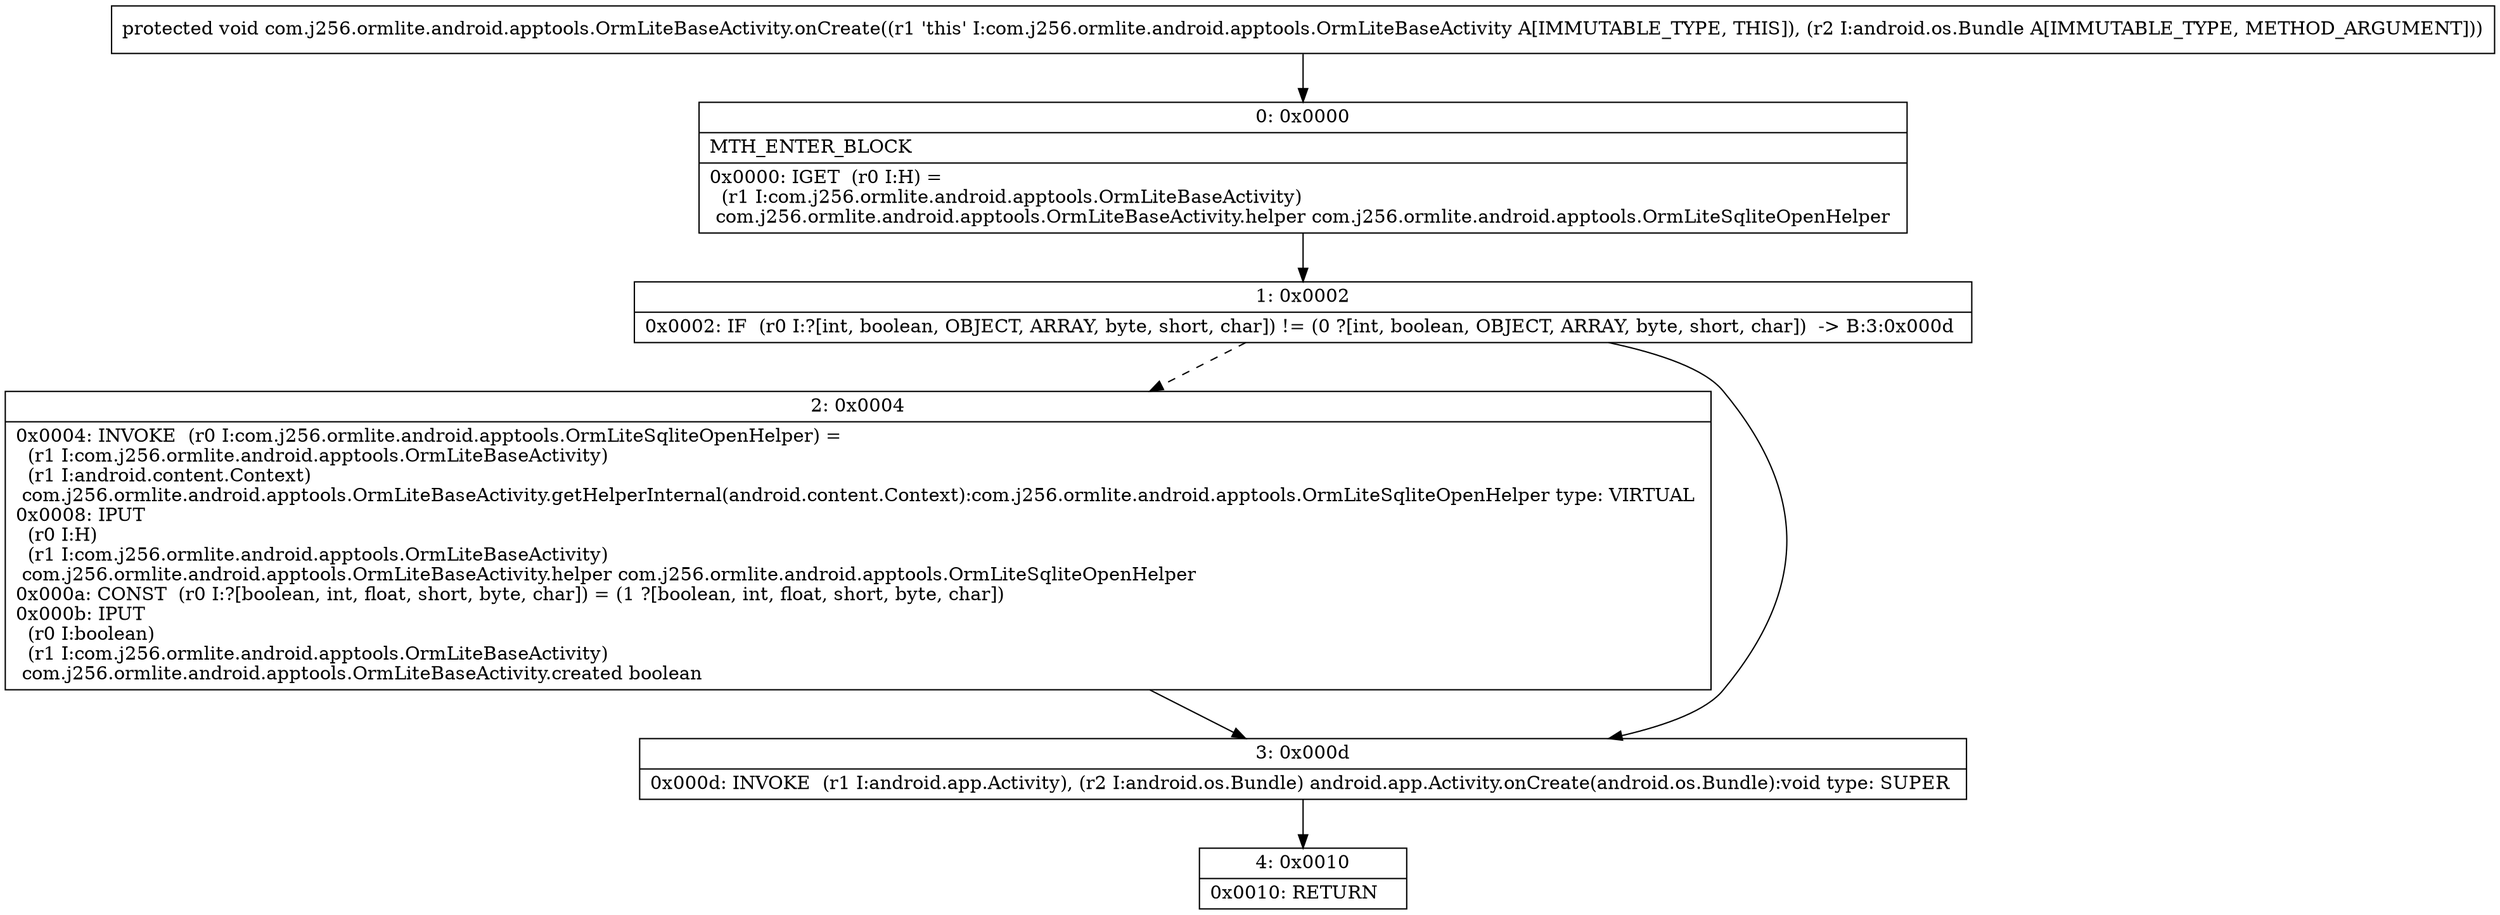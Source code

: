 digraph "CFG forcom.j256.ormlite.android.apptools.OrmLiteBaseActivity.onCreate(Landroid\/os\/Bundle;)V" {
Node_0 [shape=record,label="{0\:\ 0x0000|MTH_ENTER_BLOCK\l|0x0000: IGET  (r0 I:H) = \l  (r1 I:com.j256.ormlite.android.apptools.OrmLiteBaseActivity)\l com.j256.ormlite.android.apptools.OrmLiteBaseActivity.helper com.j256.ormlite.android.apptools.OrmLiteSqliteOpenHelper \l}"];
Node_1 [shape=record,label="{1\:\ 0x0002|0x0002: IF  (r0 I:?[int, boolean, OBJECT, ARRAY, byte, short, char]) != (0 ?[int, boolean, OBJECT, ARRAY, byte, short, char])  \-\> B:3:0x000d \l}"];
Node_2 [shape=record,label="{2\:\ 0x0004|0x0004: INVOKE  (r0 I:com.j256.ormlite.android.apptools.OrmLiteSqliteOpenHelper) = \l  (r1 I:com.j256.ormlite.android.apptools.OrmLiteBaseActivity)\l  (r1 I:android.content.Context)\l com.j256.ormlite.android.apptools.OrmLiteBaseActivity.getHelperInternal(android.content.Context):com.j256.ormlite.android.apptools.OrmLiteSqliteOpenHelper type: VIRTUAL \l0x0008: IPUT  \l  (r0 I:H)\l  (r1 I:com.j256.ormlite.android.apptools.OrmLiteBaseActivity)\l com.j256.ormlite.android.apptools.OrmLiteBaseActivity.helper com.j256.ormlite.android.apptools.OrmLiteSqliteOpenHelper \l0x000a: CONST  (r0 I:?[boolean, int, float, short, byte, char]) = (1 ?[boolean, int, float, short, byte, char]) \l0x000b: IPUT  \l  (r0 I:boolean)\l  (r1 I:com.j256.ormlite.android.apptools.OrmLiteBaseActivity)\l com.j256.ormlite.android.apptools.OrmLiteBaseActivity.created boolean \l}"];
Node_3 [shape=record,label="{3\:\ 0x000d|0x000d: INVOKE  (r1 I:android.app.Activity), (r2 I:android.os.Bundle) android.app.Activity.onCreate(android.os.Bundle):void type: SUPER \l}"];
Node_4 [shape=record,label="{4\:\ 0x0010|0x0010: RETURN   \l}"];
MethodNode[shape=record,label="{protected void com.j256.ormlite.android.apptools.OrmLiteBaseActivity.onCreate((r1 'this' I:com.j256.ormlite.android.apptools.OrmLiteBaseActivity A[IMMUTABLE_TYPE, THIS]), (r2 I:android.os.Bundle A[IMMUTABLE_TYPE, METHOD_ARGUMENT])) }"];
MethodNode -> Node_0;
Node_0 -> Node_1;
Node_1 -> Node_2[style=dashed];
Node_1 -> Node_3;
Node_2 -> Node_3;
Node_3 -> Node_4;
}


